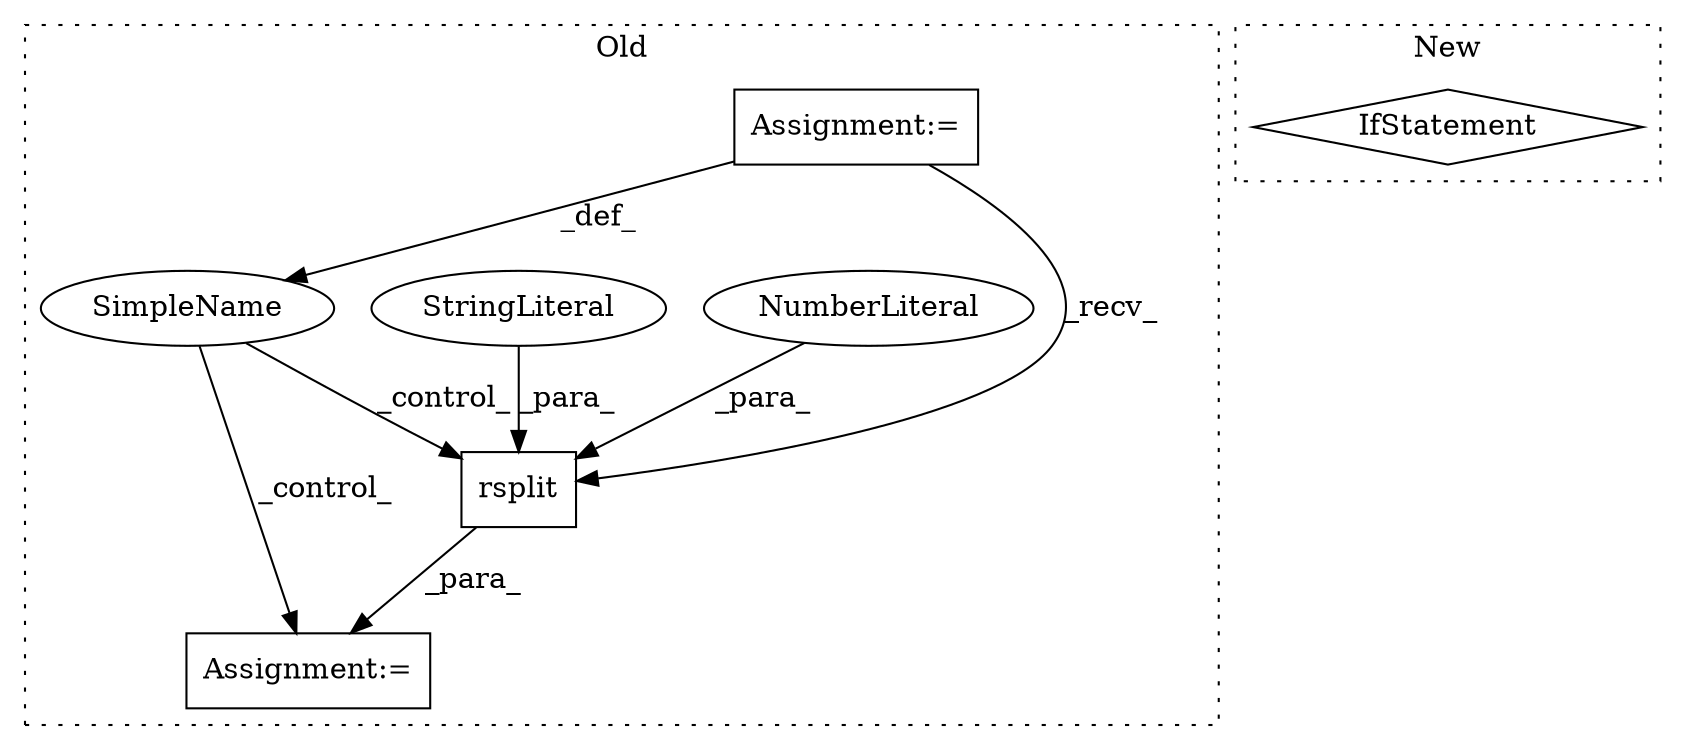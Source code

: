 digraph G {
subgraph cluster0 {
1 [label="rsplit" a="32" s="1253,1265" l="7,1" shape="box"];
3 [label="NumberLiteral" a="34" s="1264" l="1" shape="ellipse"];
4 [label="StringLiteral" a="45" s="1260" l="3" shape="ellipse"];
5 [label="Assignment:=" a="7" s="1205" l="9" shape="box"];
6 [label="SimpleName" a="42" s="" l="" shape="ellipse"];
7 [label="Assignment:=" a="7" s="789,898" l="68,2" shape="box"];
label = "Old";
style="dotted";
}
subgraph cluster1 {
2 [label="IfStatement" a="25" s="977,992" l="4,2" shape="diamond"];
label = "New";
style="dotted";
}
1 -> 5 [label="_para_"];
3 -> 1 [label="_para_"];
4 -> 1 [label="_para_"];
6 -> 5 [label="_control_"];
6 -> 1 [label="_control_"];
7 -> 1 [label="_recv_"];
7 -> 6 [label="_def_"];
}